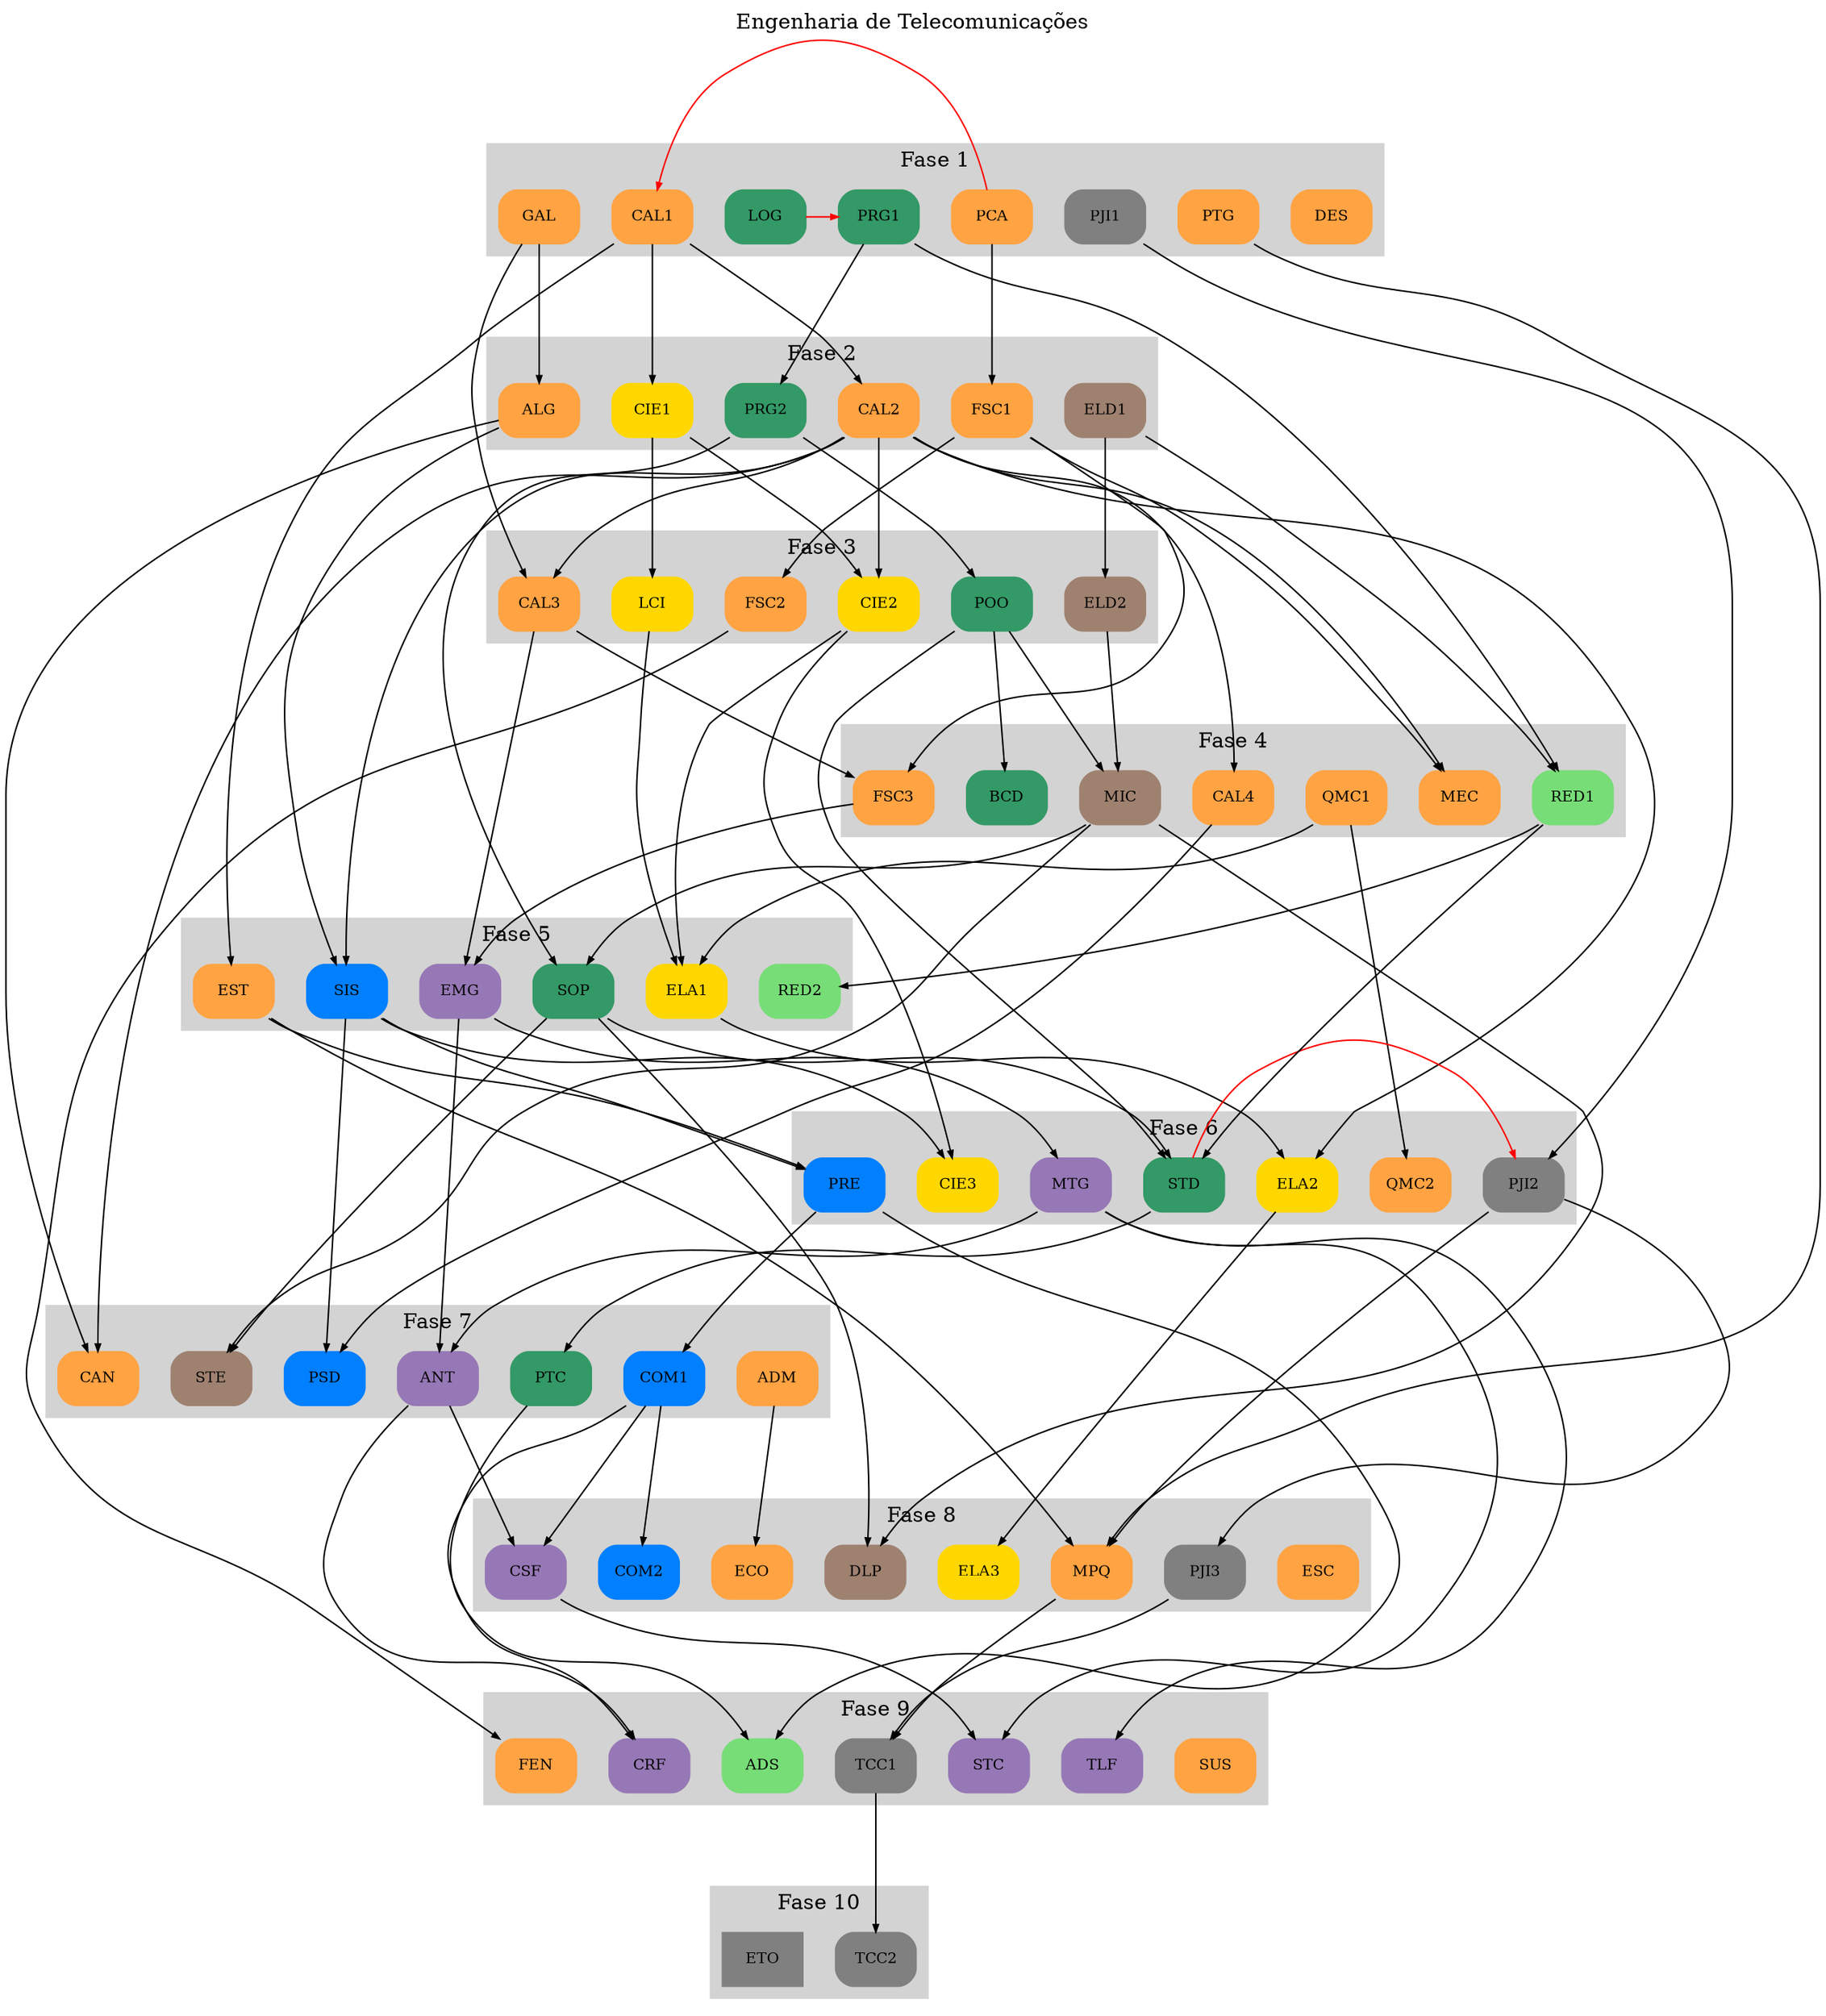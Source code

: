 digraph EngTelecom {
    layout = dot  // circo, dot, fdp, neato, osage, sfdp, twopi
    label ="Engenharia de Telecomunicações"
    labelloc = t
    graph [nodesep=0.3, ranksep=1.3]
    node [labelloc=c fontsize=10, style=filled, shape=box, style="rounded,filled"]
    edge [arrowsize=.5]


    // Pré-requisitos

    // Eixo laranja
    {} -> ADM
    {} -> DES
    {} -> ESC
    {} -> GAL
    {} -> PCA
    {} -> PTG
    {} -> QMC1
    {} -> SUS

    {GAL} -> ALG
    {PCA} -> CAL1 [constraint=false,color="#FF0000"]
    {CAL1} -> CAL2
    {GAL CAL2} -> CAL3
    {CAL2} -> CAL4
    {ALG CAL2} -> CAN
    {ADM} -> ECO
    {CAL1} -> EST
    {FSC2} -> FEN
    {PCA} -> FSC1
    {FSC1} -> FSC2
    {FSC1 CAL3} -> FSC3
    {CAL2 FSC1} -> MEC
    {EST PJI2 PTG} -> MPQ # TODO verificar se PJI2 e PTG devem ser pré-requisito
    {QMC1} -> QMC2 # TODO a confirmar

    // Eixo amarelo
    {CAL1} -> CIE1
    {CIE1 CAL2} -> CIE2
    {CIE2 SIS} -> CIE3 # TODO verificar
    {CIE2 LCI QMC1} -> ELA1 # TODO verificar
    {CAL2 ELA1} -> ELA2
    {ELA2} -> ELA3
    {CIE1} -> LCI

    // Eixo azul
    {PRE} -> COM1
    {COM1} -> COM2
    {EST SIS} -> PRE 
    {CAL2 ALG} -> SIS
    {CAL4 SIS} -> PSD

    // Eixo cinza
    {} -> PJI1
    {PJI1} -> PJI2 # TODO colocar STD como pré-requisito
    {STD} -> PJI2 [color="#FF0000" constraint=false]
    {PJI2} -> PJI3
    {MPQ PJI3} -> TCC1 # TODO colocar CH como pré-requisito - tirei PTG
    {TCC1} -> TCC2

    // Eixo marrom
    {SOP MIC} -> DLP
    {} -> ELD1
    {ELD1} -> ELD2 # ELA1 como recomendada
    {ELD2 POO} -> MIC
    {MIC SOP} -> STE # TODO POO foi para pré-requisito de MIC

    // Eixo roxo
    {MTG, EMG} -> ANT
    {COM1 ANT} -> CRF # TODO
    {ANT COM1} -> CSF
    {FSC3 CAL3} -> EMG # TODO
    {EMG} -> MTG # TODO
    {MTG CSF} -> STC
    {MTG} -> TLF # TODO

    // Eixo verde claro
    {ELD1 PRG1} -> RED1
    {RED1}-> RED2
    {PTC PRE} -> ADS

    // Eixo verde escuro
    {} -> LOG
    {LOG} -> PRG1 [color="#FF0000" constraint=false]
    {PRG1} -> PRG2
    {PRG2} -> POO
    {PRG2 MIC} -> SOP
    {POO RED1 SOP} -> STD
    {POO} -> BCD
    {STD} -> PTC # RED2 como recomendada



    // Fases

    subgraph cluster_fase1 {
      label = "Fase 1"
      style = filled
      color = lightgrey

      LOG GAL DES PJI1 PTG PRG1 CAL1 PCA
    }

    subgraph cluster_fase2 {
      label = "Fase 2"
      style = filled
      color = lightgrey

      CAL2 FSC1 ALG ELD1 CIE1 PRG2
    }

    subgraph clusterFase3 {
      label = "Fase 3"
      style = filled
      color = lightgrey

      CAL3 FSC2 CIE2 MEC LCI POO ELD2
    }

    subgraph clusterFase4 {
      label = "Fase 4"
      style=filled
      color=lightgrey
      node [style=filled,color=white]

      RED1 MEC FSC3 BCD CAL4  MIC QMC1 
    }

    subgraph cluster_fase5 {
      label = "Fase 5"
      style=filled
      color=lightgrey
      node [style=filled,color=white]

      SIS EST RED2 EMG  ELA1  SOP
    }


    subgraph cluster_fase6 {
      label = "Fase 6"
      style=filled
      color=lightgrey
      node [style=filled,color=white]

      ELA2 MTG PRE CIE3  PJI2 STD QMC2
    }

    subgraph cluster_fase7 {
      label = "Fase 7"
      style=filled
      color=lightgrey
      node [style=filled,color=white]

      PSD ANT STE COM1 CAN PTC ADM
    }

    subgraph cluster_fase8 {
      label = "Fase 8"
      style=filled
      color=lightgrey
      node [style=filled,color=white]

      MPQ CSF COM2 ELA3 DLP ESC BCD PJI3 ECO
    }

    subgraph cluster_fase9 {
      label = "Fase 9"
      style=filled
      color=lightgrey
      node [style=filled,color=white]

      ADS  TCC1 STC CRF TLF FEN SUS 
    }

    subgraph cluster_fase10 {
      label = "Fase 10"
      style=filled
      color=lightgrey
      node [style=filled,color=white]

      TCC2 ETO
    }


      // expressão regular
      // (\w{3,4}) (\[ch=\d{2,3}) - find
      // $1 $2, color="#FFA343, id=$1 - replace

    // propriedades dos nós


    ADM [ch=40, color="#FFA343", id=ADM] # TODO pré-requisito 1980h
    ALG [ch=60, color="#FFA343", id=ALG]
    CAL1 [ch=80, color="#FFA343", id=CAL1]
    CAL2 [ch=80, color="#FFA343", id=CAL2]
    CAL3 [ch=80, color="#FFA343", id=CAL3]
    CAL4 [ch=40, color="#FFA343", id=CAL4]
    CAN [ch=40, color="#FFA343", id=CAN]
    DES [ch=40, color="#FFA343", id=DES]
    ECO [ch=40, color="#FFA343", id=ECO]
    ESC [ch=40, color="#FFA343", id=ESC]
    EST [ch=60, color="#FFA343", id=EST]
    FEN [ch=40, color="#FFA343", id=FEN]
    FSC1 [ch=80, color="#FFA343", id=FSC1]
    FSC2 [ch=80, color="#FFA343", id=FSC2]
    FSC3 [ch=100, color="#FFA343", id=FSC3]
    GAL [ch=80, color="#FFA343", id=GAL]
    MEC [ch=40, color="#FFA343", id=MEC]
    MPQ [ch=40, color="#FFA343", id=MPQ]
    PCA [ch=80, color="#FFA343", id=PCA]
    PTG [ch=40, color="#FFA343", id=PTG] # TODO pré-requisito 1980h
    QMC1 [ch=60, color="#FFA343", id=QMC1]
    QMC2 [ch=40, color="#FFA343", id=QMC2]
    SUS [ch=40, color="#FFA343", id=SUS]



    CIE1 [ch=80, color="#FFD700", id=CIE1]
    CIE2 [ch=60, color="#FFD700", id=CIE2]
    CIE3 [ch=60, color="#FFD700", id=CIE3]
    ELA1 [ch=80, color="#FFD700", id=ELA1]
    ELA2 [ch=80, color="#FFD700", id=ELA2]
    ELA3 [ch=40, color="#FFD700", id=ELA3]
    LCI  [ch=40, color="#FFD700", id=LCI ]


    COM1 [ch=100, color="#007FFF", id=COM1]
    COM2 [ch=80, color="#007FFF", id=COM2]
    PRE [ch=80, color="#007FFF", id=PRE]
    PSD [ch=80, color="#007FFF", id=PSD]
    SIS [ch=100, color="#007FFF", id=SIS] # TODO, nada definido


    ETO [ch=160, color="#808080", id=ETO]
    PJI1 [ch=40, color="#808080", id=PJI1]
    PJI2 [ch=40, color="#808080", id=PJI2]
    PJI3 [ch=40, color="#808080", id=PJI3]
    TCC1 [ch=40, color="#808080", id=TCC1]
    TCC2 [ch=100, color="#808080", id=TCC2]


    DLP [ch=60, color="#9F8170", id=DLP]
    ELD1 [ch=100, color="#9F8170", id=ELD1]
    ELD2 [ch=100, color="#9F8170", id=ELD2]
    MIC [ch=120, color="#9F8170", id=MIC]
    STE [ch=80, color="#9F8170", id=STE]


    ANT [ch=80, color="#9678B6", id=ANT]
    CRF [ch=60, color="#9678B6", id=CRF]
    CSF [ch=60, color="#9678B6", id=CSF]
    EMG [ch=60, color="#9678B6", id=EMG] # TODO, nada definido
    MTG [ch=80, color="#9678B6", id=MTG]
    STC [ch=60, color="#9678B6", id=STC]
    TLF [ch=60, color="#9678B6", id=TLF] # TODO, nada definido


    ADS [ch=40, color="#77DD77", id=ADS]
    RED1 [ch=80, color="#77DD77", id=RED1]
    RED2 [ch=80, color="#77DD77", id=RED2]


    BCD [ch=60, color="#339966", id=BCD]
    LOG [ch=40, color="#339966", id=LOG]
    POO [ch=80, color="#339966", id=POO]
    PRG1 [ch=80, color="#339966", id=PRG1]
    PRG2 [ch=80, color="#339966", id=PRG2]
    PTC [ch=40, color="#339966", id=PTC]
    SOP [ch=80, color="#339966", id=SOP]
    STD [ch=60, color="#339966", id=STD]

}
